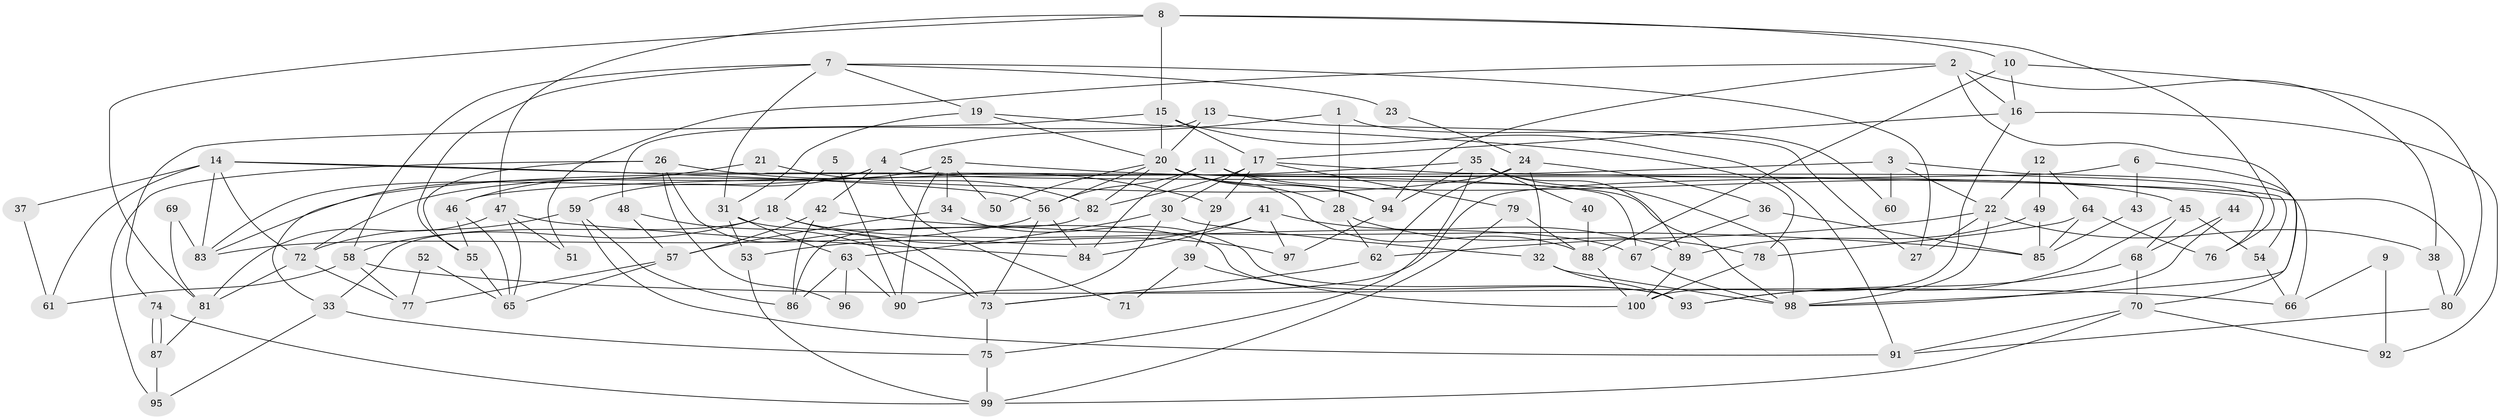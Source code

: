 // coarse degree distribution, {2: 0.3, 4: 0.16666666666666666, 5: 0.06666666666666667, 3: 0.13333333333333333, 7: 0.03333333333333333, 11: 0.06666666666666667, 6: 0.1, 9: 0.06666666666666667, 10: 0.03333333333333333, 13: 0.03333333333333333}
// Generated by graph-tools (version 1.1) at 2025/52/03/04/25 21:52:20]
// undirected, 100 vertices, 200 edges
graph export_dot {
graph [start="1"]
  node [color=gray90,style=filled];
  1;
  2;
  3;
  4;
  5;
  6;
  7;
  8;
  9;
  10;
  11;
  12;
  13;
  14;
  15;
  16;
  17;
  18;
  19;
  20;
  21;
  22;
  23;
  24;
  25;
  26;
  27;
  28;
  29;
  30;
  31;
  32;
  33;
  34;
  35;
  36;
  37;
  38;
  39;
  40;
  41;
  42;
  43;
  44;
  45;
  46;
  47;
  48;
  49;
  50;
  51;
  52;
  53;
  54;
  55;
  56;
  57;
  58;
  59;
  60;
  61;
  62;
  63;
  64;
  65;
  66;
  67;
  68;
  69;
  70;
  71;
  72;
  73;
  74;
  75;
  76;
  77;
  78;
  79;
  80;
  81;
  82;
  83;
  84;
  85;
  86;
  87;
  88;
  89;
  90;
  91;
  92;
  93;
  94;
  95;
  96;
  97;
  98;
  99;
  100;
  1 -- 28;
  1 -- 4;
  1 -- 60;
  2 -- 38;
  2 -- 98;
  2 -- 16;
  2 -- 51;
  2 -- 94;
  3 -- 46;
  3 -- 66;
  3 -- 22;
  3 -- 60;
  4 -- 98;
  4 -- 59;
  4 -- 42;
  4 -- 71;
  4 -- 83;
  5 -- 18;
  5 -- 90;
  6 -- 73;
  6 -- 70;
  6 -- 43;
  7 -- 19;
  7 -- 27;
  7 -- 23;
  7 -- 31;
  7 -- 55;
  7 -- 58;
  8 -- 47;
  8 -- 76;
  8 -- 10;
  8 -- 15;
  8 -- 81;
  9 -- 66;
  9 -- 92;
  10 -- 88;
  10 -- 16;
  10 -- 80;
  11 -- 94;
  11 -- 56;
  11 -- 45;
  11 -- 84;
  12 -- 64;
  12 -- 22;
  12 -- 49;
  13 -- 48;
  13 -- 20;
  13 -- 27;
  14 -- 83;
  14 -- 72;
  14 -- 37;
  14 -- 56;
  14 -- 61;
  14 -- 67;
  15 -- 20;
  15 -- 17;
  15 -- 74;
  15 -- 91;
  16 -- 17;
  16 -- 92;
  16 -- 100;
  17 -- 29;
  17 -- 30;
  17 -- 54;
  17 -- 79;
  17 -- 82;
  18 -- 58;
  18 -- 67;
  18 -- 33;
  18 -- 97;
  19 -- 20;
  19 -- 31;
  19 -- 78;
  20 -- 88;
  20 -- 94;
  20 -- 28;
  20 -- 50;
  20 -- 56;
  20 -- 76;
  20 -- 82;
  21 -- 46;
  21 -- 82;
  22 -- 62;
  22 -- 27;
  22 -- 38;
  22 -- 98;
  23 -- 24;
  24 -- 62;
  24 -- 32;
  24 -- 36;
  24 -- 72;
  25 -- 80;
  25 -- 33;
  25 -- 34;
  25 -- 50;
  25 -- 90;
  26 -- 55;
  26 -- 73;
  26 -- 29;
  26 -- 95;
  26 -- 96;
  28 -- 78;
  28 -- 62;
  29 -- 39;
  30 -- 63;
  30 -- 32;
  30 -- 90;
  31 -- 63;
  31 -- 53;
  31 -- 93;
  32 -- 98;
  32 -- 93;
  33 -- 75;
  33 -- 95;
  34 -- 93;
  34 -- 57;
  35 -- 83;
  35 -- 94;
  35 -- 40;
  35 -- 75;
  35 -- 89;
  35 -- 98;
  36 -- 67;
  36 -- 85;
  37 -- 61;
  38 -- 80;
  39 -- 100;
  39 -- 71;
  40 -- 88;
  41 -- 84;
  41 -- 89;
  41 -- 53;
  41 -- 97;
  42 -- 86;
  42 -- 57;
  42 -- 85;
  43 -- 85;
  44 -- 68;
  44 -- 98;
  45 -- 93;
  45 -- 54;
  45 -- 68;
  46 -- 65;
  46 -- 55;
  47 -- 81;
  47 -- 84;
  47 -- 51;
  47 -- 65;
  48 -- 73;
  48 -- 57;
  49 -- 85;
  49 -- 89;
  52 -- 77;
  52 -- 65;
  53 -- 99;
  54 -- 66;
  55 -- 65;
  56 -- 73;
  56 -- 83;
  56 -- 84;
  57 -- 65;
  57 -- 77;
  58 -- 77;
  58 -- 61;
  58 -- 66;
  59 -- 72;
  59 -- 91;
  59 -- 86;
  62 -- 73;
  63 -- 90;
  63 -- 86;
  63 -- 96;
  64 -- 78;
  64 -- 85;
  64 -- 76;
  67 -- 98;
  68 -- 93;
  68 -- 70;
  69 -- 81;
  69 -- 83;
  70 -- 99;
  70 -- 91;
  70 -- 92;
  72 -- 81;
  72 -- 77;
  73 -- 75;
  74 -- 87;
  74 -- 87;
  74 -- 99;
  75 -- 99;
  78 -- 100;
  79 -- 99;
  79 -- 88;
  80 -- 91;
  81 -- 87;
  82 -- 86;
  87 -- 95;
  88 -- 100;
  89 -- 100;
  94 -- 97;
}
